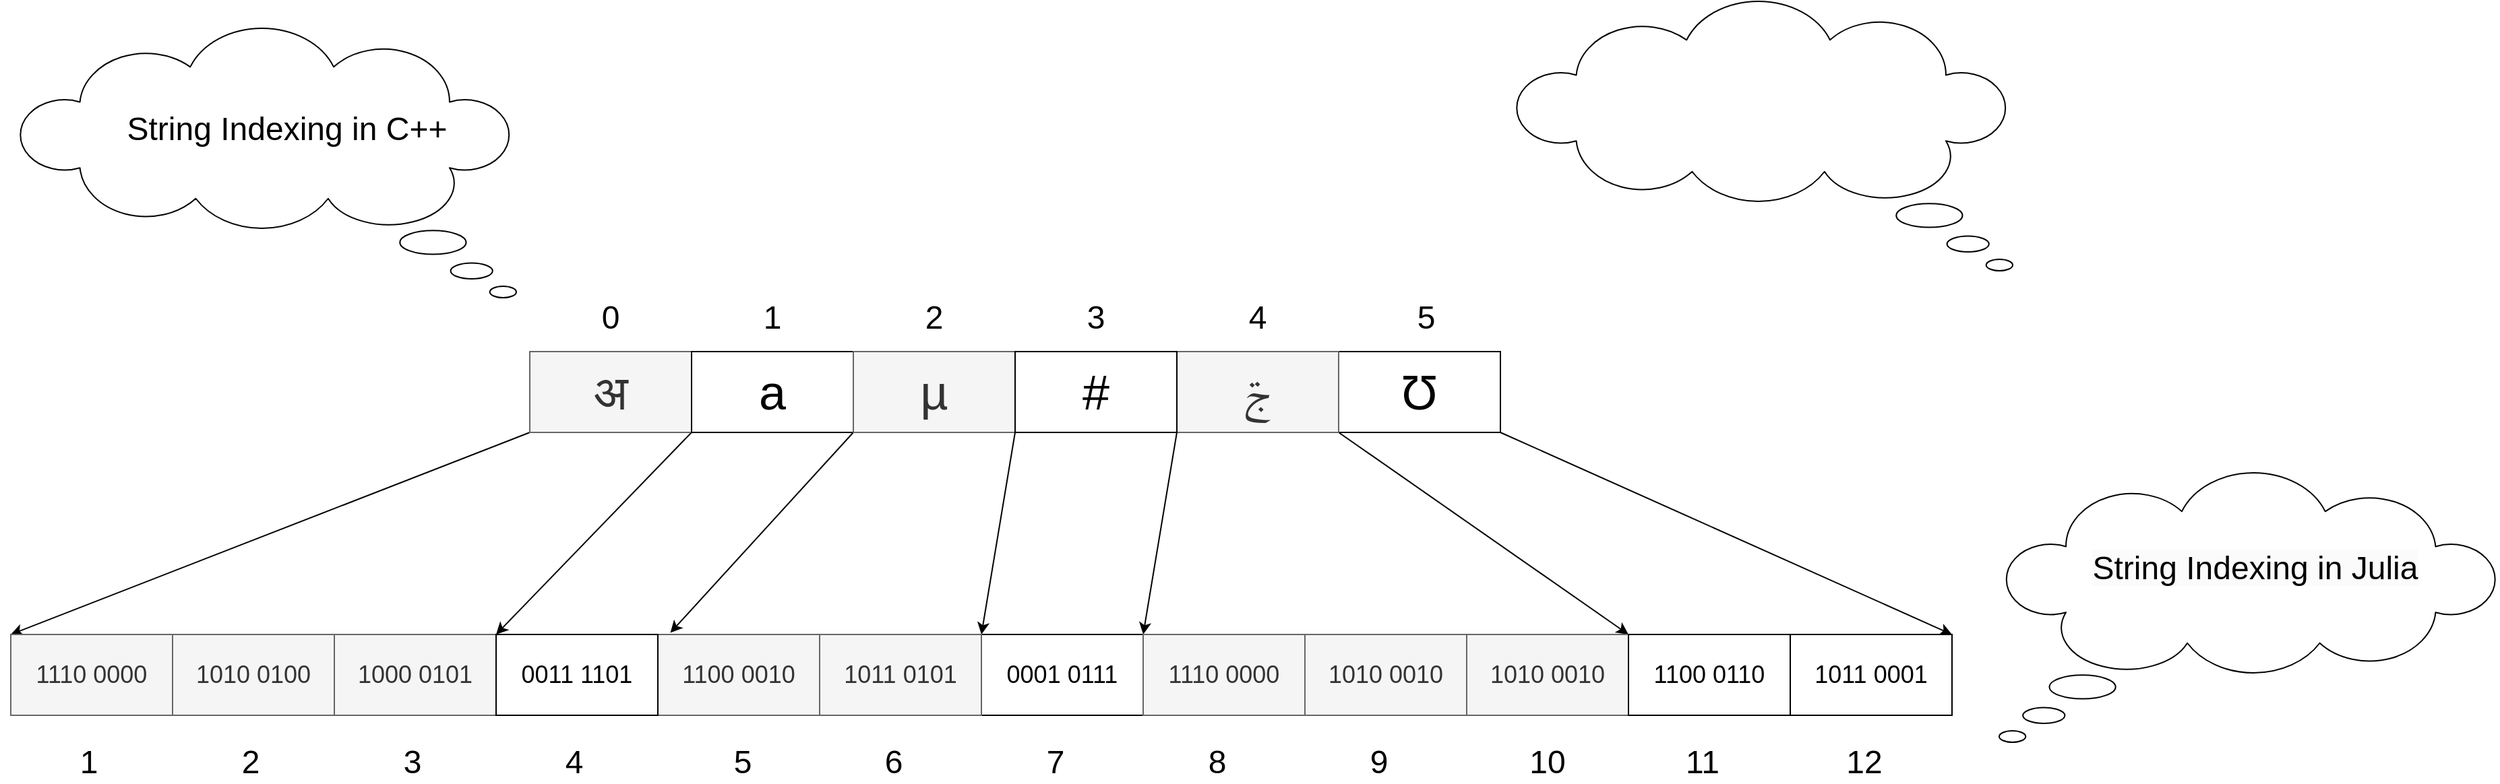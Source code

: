 <mxfile version="20.8.16" type="device"><diagram name="Page-1" id="_CQo6Qmf5jmeWoVyLij1"><mxGraphModel dx="1886" dy="1714" grid="1" gridSize="10" guides="1" tooltips="1" connect="1" arrows="1" fold="1" page="1" pageScale="1" pageWidth="850" pageHeight="1100" math="0" shadow="0"><root><mxCell id="0"/><mxCell id="1" parent="0"/><mxCell id="2obcchxovhEH8jExQBdZ-23" style="rounded=0;orthogonalLoop=1;jettySize=auto;html=1;exitX=0;exitY=1;exitDx=0;exitDy=0;entryX=0;entryY=0;entryDx=0;entryDy=0;" parent="1" source="2obcchxovhEH8jExQBdZ-1" target="2obcchxovhEH8jExQBdZ-9" edge="1"><mxGeometry relative="1" as="geometry"/></mxCell><mxCell id="2obcchxovhEH8jExQBdZ-24" style="edgeStyle=none;rounded=0;orthogonalLoop=1;jettySize=auto;html=1;exitX=1;exitY=1;exitDx=0;exitDy=0;entryX=1;entryY=0;entryDx=0;entryDy=0;" parent="1" source="2obcchxovhEH8jExQBdZ-1" target="2obcchxovhEH8jExQBdZ-14" edge="1"><mxGeometry relative="1" as="geometry"/></mxCell><mxCell id="2obcchxovhEH8jExQBdZ-1" value="&lt;font style=&quot;font-size: 36px;&quot;&gt;अ&lt;/font&gt;" style="rounded=0;whiteSpace=wrap;html=1;fontSize=36;verticalAlign=middle;textDirection=rtl;labelBorderColor=none;fillColor=#f5f5f5;fontColor=#333333;strokeColor=#666666;" parent="1" vertex="1"><mxGeometry x="90" y="70" width="120" height="60" as="geometry"/></mxCell><mxCell id="2obcchxovhEH8jExQBdZ-32" style="edgeStyle=none;rounded=0;orthogonalLoop=1;jettySize=auto;html=1;exitX=1;exitY=1;exitDx=0;exitDy=0;entryX=1;entryY=0;entryDx=0;entryDy=0;fontSize=36;" parent="1" source="2obcchxovhEH8jExQBdZ-3" target="2obcchxovhEH8jExQBdZ-19" edge="1"><mxGeometry relative="1" as="geometry"/></mxCell><mxCell id="2obcchxovhEH8jExQBdZ-3" value="Ʊ" style="rounded=0;whiteSpace=wrap;html=1;fontSize=36;verticalAlign=middle;textDirection=rtl;labelBorderColor=none;" parent="1" vertex="1"><mxGeometry x="690" y="70" width="120" height="60" as="geometry"/></mxCell><mxCell id="2obcchxovhEH8jExQBdZ-30" style="edgeStyle=none;rounded=0;orthogonalLoop=1;jettySize=auto;html=1;exitX=0;exitY=1;exitDx=0;exitDy=0;entryX=1;entryY=0;entryDx=0;entryDy=0;fontSize=36;" parent="1" source="2obcchxovhEH8jExQBdZ-4" target="2obcchxovhEH8jExQBdZ-10" edge="1"><mxGeometry relative="1" as="geometry"/></mxCell><mxCell id="2obcchxovhEH8jExQBdZ-31" style="edgeStyle=none;rounded=0;orthogonalLoop=1;jettySize=auto;html=1;exitX=1;exitY=1;exitDx=0;exitDy=0;entryX=0;entryY=0;entryDx=0;entryDy=0;fontSize=36;" parent="1" source="2obcchxovhEH8jExQBdZ-4" target="2obcchxovhEH8jExQBdZ-22" edge="1"><mxGeometry relative="1" as="geometry"/></mxCell><mxCell id="2obcchxovhEH8jExQBdZ-4" value="ࢢ" style="rounded=0;whiteSpace=wrap;html=1;fontSize=36;verticalAlign=middle;textDirection=rtl;labelBorderColor=none;fillColor=#f5f5f5;fontColor=#333333;strokeColor=#666666;" parent="1" vertex="1"><mxGeometry x="570" y="70" width="120" height="60" as="geometry"/></mxCell><mxCell id="2obcchxovhEH8jExQBdZ-28" style="edgeStyle=none;rounded=0;orthogonalLoop=1;jettySize=auto;html=1;exitX=1;exitY=1;exitDx=0;exitDy=0;entryX=0.077;entryY=-0.02;entryDx=0;entryDy=0;entryPerimeter=0;fontSize=36;" parent="1" source="2obcchxovhEH8jExQBdZ-5" target="2obcchxovhEH8jExQBdZ-12" edge="1"><mxGeometry relative="1" as="geometry"/></mxCell><mxCell id="2obcchxovhEH8jExQBdZ-5" value="a" style="rounded=0;whiteSpace=wrap;html=1;fontSize=36;verticalAlign=middle;textDirection=rtl;labelBorderColor=none;" parent="1" vertex="1"><mxGeometry x="210" y="70" width="120" height="60" as="geometry"/></mxCell><mxCell id="2obcchxovhEH8jExQBdZ-29" style="edgeStyle=none;rounded=0;orthogonalLoop=1;jettySize=auto;html=1;exitX=1;exitY=1;exitDx=0;exitDy=0;entryX=1;entryY=0;entryDx=0;entryDy=0;fontSize=36;" parent="1" source="2obcchxovhEH8jExQBdZ-6" target="2obcchxovhEH8jExQBdZ-11" edge="1"><mxGeometry relative="1" as="geometry"/></mxCell><mxCell id="2obcchxovhEH8jExQBdZ-6" value="µ" style="rounded=0;whiteSpace=wrap;html=1;fontSize=36;verticalAlign=middle;textDirection=rtl;labelBorderColor=none;fillColor=#f5f5f5;fontColor=#333333;strokeColor=#666666;" parent="1" vertex="1"><mxGeometry x="330" y="70" width="120" height="60" as="geometry"/></mxCell><mxCell id="2obcchxovhEH8jExQBdZ-7" value="#" style="rounded=0;whiteSpace=wrap;html=1;fontSize=36;verticalAlign=middle;textDirection=rtl;labelBorderColor=none;" parent="1" vertex="1"><mxGeometry x="450" y="70" width="120" height="60" as="geometry"/></mxCell><mxCell id="2obcchxovhEH8jExQBdZ-9" value="1110 0000" style="rounded=0;whiteSpace=wrap;html=1;fontSize=18;fillColor=#f5f5f5;fontColor=#333333;strokeColor=#666666;" parent="1" vertex="1"><mxGeometry x="-295" y="280" width="120" height="60" as="geometry"/></mxCell><mxCell id="2obcchxovhEH8jExQBdZ-10" value="0001 0111" style="rounded=0;whiteSpace=wrap;html=1;fontSize=18;" parent="1" vertex="1"><mxGeometry x="425" y="280" width="120" height="60" as="geometry"/></mxCell><mxCell id="2obcchxovhEH8jExQBdZ-11" value="1011 0101" style="rounded=0;whiteSpace=wrap;html=1;fontSize=18;fillColor=#f5f5f5;fontColor=#333333;strokeColor=#666666;" parent="1" vertex="1"><mxGeometry x="305" y="280" width="120" height="60" as="geometry"/></mxCell><mxCell id="2obcchxovhEH8jExQBdZ-12" value="1100 0010" style="rounded=0;whiteSpace=wrap;html=1;fontSize=18;fillColor=#f5f5f5;fontColor=#333333;strokeColor=#666666;" parent="1" vertex="1"><mxGeometry x="185" y="280" width="120" height="60" as="geometry"/></mxCell><mxCell id="2obcchxovhEH8jExQBdZ-13" value="1010 0100" style="rounded=0;whiteSpace=wrap;html=1;fontSize=18;fillColor=#f5f5f5;fontColor=#333333;strokeColor=#666666;" parent="1" vertex="1"><mxGeometry x="-175" y="280" width="120" height="60" as="geometry"/></mxCell><mxCell id="2obcchxovhEH8jExQBdZ-14" value="1000 0101" style="rounded=0;whiteSpace=wrap;html=1;fontSize=18;fillColor=#f5f5f5;fontColor=#333333;strokeColor=#666666;" parent="1" vertex="1"><mxGeometry x="-55" y="280" width="120" height="60" as="geometry"/></mxCell><mxCell id="2obcchxovhEH8jExQBdZ-15" value="0011 1101" style="rounded=0;whiteSpace=wrap;html=1;fontSize=18;" parent="1" vertex="1"><mxGeometry x="65" y="280" width="120" height="60" as="geometry"/></mxCell><mxCell id="2obcchxovhEH8jExQBdZ-16" value="1110 0000" style="rounded=0;whiteSpace=wrap;html=1;fontSize=18;fillColor=#f5f5f5;fontColor=#333333;strokeColor=#666666;" parent="1" vertex="1"><mxGeometry x="545" y="280" width="120" height="60" as="geometry"/></mxCell><mxCell id="2obcchxovhEH8jExQBdZ-19" value="1011 0001" style="rounded=0;whiteSpace=wrap;html=1;fontSize=18;" parent="1" vertex="1"><mxGeometry x="1025" y="280" width="120" height="60" as="geometry"/></mxCell><mxCell id="2obcchxovhEH8jExQBdZ-20" value="1010 0010" style="rounded=0;whiteSpace=wrap;html=1;fontSize=18;fillColor=#f5f5f5;fontColor=#333333;strokeColor=#666666;" parent="1" vertex="1"><mxGeometry x="665" y="280" width="120" height="60" as="geometry"/></mxCell><mxCell id="2obcchxovhEH8jExQBdZ-21" value="1010 0010" style="rounded=0;whiteSpace=wrap;html=1;fontSize=18;fillColor=#f5f5f5;fontColor=#333333;strokeColor=#666666;" parent="1" vertex="1"><mxGeometry x="785" y="280" width="120" height="60" as="geometry"/></mxCell><mxCell id="2obcchxovhEH8jExQBdZ-22" value="1100 0110" style="rounded=0;whiteSpace=wrap;html=1;fontSize=18;" parent="1" vertex="1"><mxGeometry x="905" y="280" width="120" height="60" as="geometry"/></mxCell><mxCell id="2obcchxovhEH8jExQBdZ-34" value="&lt;p style=&quot;line-height: 0%;&quot;&gt;&lt;br&gt;&lt;/p&gt;" style="whiteSpace=wrap;html=1;shape=mxgraph.basic.cloud_callout;labelBorderColor=none;fontSize=24;direction=east;flipH=1;horizontal=1;align=center;" parent="1" vertex="1"><mxGeometry x="-290" y="-170" width="370" height="200" as="geometry"/></mxCell><mxCell id="2obcchxovhEH8jExQBdZ-35" value="&lt;p style=&quot;line-height: 0%;&quot;&gt;&lt;br&gt;&lt;/p&gt;" style="whiteSpace=wrap;html=1;shape=mxgraph.basic.cloud_callout;labelBorderColor=none;fontSize=24;direction=east;flipH=0;horizontal=1;align=center;" parent="1" vertex="1"><mxGeometry x="1180" y="160" width="370" height="200" as="geometry"/></mxCell><mxCell id="2obcchxovhEH8jExQBdZ-36" value="0" style="text;html=1;strokeColor=none;fillColor=none;align=center;verticalAlign=middle;whiteSpace=wrap;rounded=0;fontSize=24;" parent="1" vertex="1"><mxGeometry x="120" y="30" width="60" height="30" as="geometry"/></mxCell><mxCell id="2obcchxovhEH8jExQBdZ-37" value="1" style="text;html=1;strokeColor=none;fillColor=none;align=center;verticalAlign=middle;whiteSpace=wrap;rounded=0;fontSize=24;" parent="1" vertex="1"><mxGeometry x="240" y="30" width="60" height="30" as="geometry"/></mxCell><mxCell id="2obcchxovhEH8jExQBdZ-38" value="2" style="text;html=1;strokeColor=none;fillColor=none;align=center;verticalAlign=middle;whiteSpace=wrap;rounded=0;fontSize=24;" parent="1" vertex="1"><mxGeometry x="360" y="30" width="60" height="30" as="geometry"/></mxCell><mxCell id="2obcchxovhEH8jExQBdZ-39" value="3" style="text;html=1;strokeColor=none;fillColor=none;align=center;verticalAlign=middle;whiteSpace=wrap;rounded=0;fontSize=24;" parent="1" vertex="1"><mxGeometry x="480" y="30" width="60" height="30" as="geometry"/></mxCell><mxCell id="2obcchxovhEH8jExQBdZ-40" value="4" style="text;html=1;strokeColor=none;fillColor=none;align=center;verticalAlign=middle;whiteSpace=wrap;rounded=0;fontSize=24;" parent="1" vertex="1"><mxGeometry x="600" y="30" width="60" height="30" as="geometry"/></mxCell><mxCell id="2obcchxovhEH8jExQBdZ-41" value="5" style="text;html=1;strokeColor=none;fillColor=none;align=center;verticalAlign=middle;whiteSpace=wrap;rounded=0;fontSize=24;" parent="1" vertex="1"><mxGeometry x="725" y="30" width="60" height="30" as="geometry"/></mxCell><mxCell id="2obcchxovhEH8jExQBdZ-42" value="String Indexing in C++" style="text;html=1;strokeColor=none;fillColor=none;align=center;verticalAlign=middle;whiteSpace=wrap;rounded=0;fontSize=24;" parent="1" vertex="1"><mxGeometry x="-230" y="-110" width="280" height="30" as="geometry"/></mxCell><mxCell id="2obcchxovhEH8jExQBdZ-43" value="&lt;p style=&quot;line-height: 0%;&quot;&gt;&lt;br&gt;&lt;/p&gt;" style="whiteSpace=wrap;html=1;shape=mxgraph.basic.cloud_callout;labelBorderColor=none;fontSize=24;direction=east;flipH=1;horizontal=1;align=center;" parent="1" vertex="1"><mxGeometry x="820" y="-190" width="370" height="200" as="geometry"/></mxCell><mxCell id="2obcchxovhEH8jExQBdZ-44" value="&#10;&lt;span style=&quot;color: rgb(0, 0, 0); font-family: Helvetica; font-size: 24px; font-style: normal; font-variant-ligatures: normal; font-variant-caps: normal; font-weight: 400; letter-spacing: normal; orphans: 2; text-align: center; text-indent: 0px; text-transform: none; widows: 2; word-spacing: 0px; -webkit-text-stroke-width: 0px; background-color: rgb(251, 251, 251); text-decoration-thickness: initial; text-decoration-style: initial; text-decoration-color: initial; float: none; display: inline !important;&quot;&gt;String Indexing in Julia&lt;/span&gt;&#10;&#10;" style="text;html=1;strokeColor=none;fillColor=none;align=center;verticalAlign=middle;whiteSpace=wrap;rounded=0;fontSize=24;" parent="1" vertex="1"><mxGeometry x="1230" y="230" width="280" height="30" as="geometry"/></mxCell><mxCell id="2obcchxovhEH8jExQBdZ-51" value="1" style="text;html=1;strokeColor=none;fillColor=none;align=center;verticalAlign=middle;whiteSpace=wrap;rounded=0;fontSize=24;" parent="1" vertex="1"><mxGeometry x="-267.5" y="360" width="60" height="30" as="geometry"/></mxCell><mxCell id="2obcchxovhEH8jExQBdZ-52" value="2" style="text;html=1;strokeColor=none;fillColor=none;align=center;verticalAlign=middle;whiteSpace=wrap;rounded=0;fontSize=24;" parent="1" vertex="1"><mxGeometry x="-147.5" y="360" width="60" height="30" as="geometry"/></mxCell><mxCell id="2obcchxovhEH8jExQBdZ-53" value="3" style="text;html=1;strokeColor=none;fillColor=none;align=center;verticalAlign=middle;whiteSpace=wrap;rounded=0;fontSize=24;" parent="1" vertex="1"><mxGeometry x="-27.5" y="360" width="60" height="30" as="geometry"/></mxCell><mxCell id="2obcchxovhEH8jExQBdZ-54" value="4" style="text;html=1;strokeColor=none;fillColor=none;align=center;verticalAlign=middle;whiteSpace=wrap;rounded=0;fontSize=24;" parent="1" vertex="1"><mxGeometry x="92.5" y="360" width="60" height="30" as="geometry"/></mxCell><mxCell id="2obcchxovhEH8jExQBdZ-55" value="5" style="text;html=1;strokeColor=none;fillColor=none;align=center;verticalAlign=middle;whiteSpace=wrap;rounded=0;fontSize=24;" parent="1" vertex="1"><mxGeometry x="217.5" y="360" width="60" height="30" as="geometry"/></mxCell><mxCell id="2obcchxovhEH8jExQBdZ-56" value="6" style="text;html=1;strokeColor=none;fillColor=none;align=center;verticalAlign=middle;whiteSpace=wrap;rounded=0;fontSize=24;" parent="1" vertex="1"><mxGeometry x="330" y="360" width="60" height="30" as="geometry"/></mxCell><mxCell id="2obcchxovhEH8jExQBdZ-57" value="7" style="text;html=1;strokeColor=none;fillColor=none;align=center;verticalAlign=middle;whiteSpace=wrap;rounded=0;fontSize=24;" parent="1" vertex="1"><mxGeometry x="450" y="360" width="60" height="30" as="geometry"/></mxCell><mxCell id="2obcchxovhEH8jExQBdZ-58" value="8" style="text;html=1;strokeColor=none;fillColor=none;align=center;verticalAlign=middle;whiteSpace=wrap;rounded=0;fontSize=24;" parent="1" vertex="1"><mxGeometry x="570" y="360" width="60" height="30" as="geometry"/></mxCell><mxCell id="2obcchxovhEH8jExQBdZ-59" value="9" style="text;html=1;strokeColor=none;fillColor=none;align=center;verticalAlign=middle;whiteSpace=wrap;rounded=0;fontSize=24;" parent="1" vertex="1"><mxGeometry x="690" y="360" width="60" height="30" as="geometry"/></mxCell><mxCell id="2obcchxovhEH8jExQBdZ-60" value="10" style="text;html=1;strokeColor=none;fillColor=none;align=center;verticalAlign=middle;whiteSpace=wrap;rounded=0;fontSize=24;" parent="1" vertex="1"><mxGeometry x="815" y="360" width="60" height="30" as="geometry"/></mxCell><mxCell id="2obcchxovhEH8jExQBdZ-61" value="11" style="text;html=1;strokeColor=none;fillColor=none;align=center;verticalAlign=middle;whiteSpace=wrap;rounded=0;fontSize=24;" parent="1" vertex="1"><mxGeometry x="930" y="360" width="60" height="30" as="geometry"/></mxCell><mxCell id="2obcchxovhEH8jExQBdZ-62" value="12" style="text;html=1;strokeColor=none;fillColor=none;align=center;verticalAlign=middle;whiteSpace=wrap;rounded=0;fontSize=24;" parent="1" vertex="1"><mxGeometry x="1050" y="360" width="60" height="30" as="geometry"/></mxCell></root></mxGraphModel></diagram></mxfile>